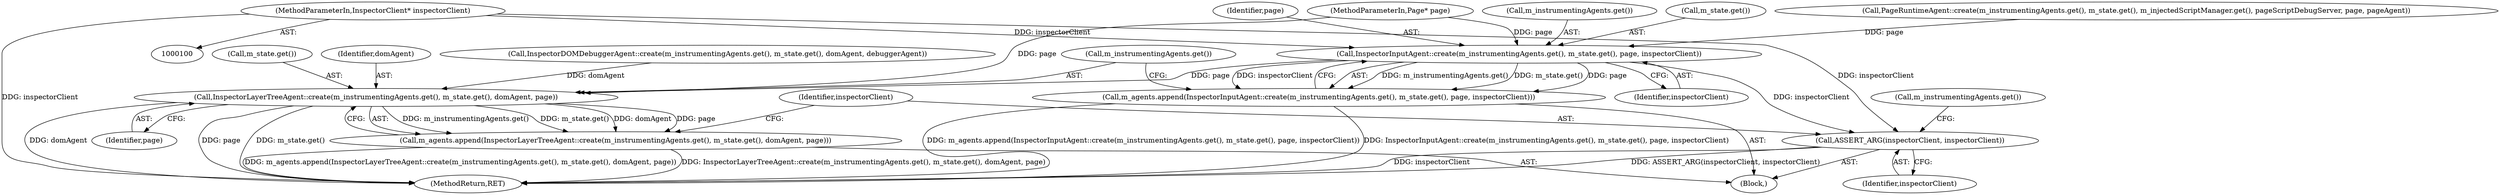 digraph "0_Chrome_d4cd2b2c0953ad7e9fa988c234eb9361be80fe81@pointer" {
"1000102" [label="(MethodParameterIn,InspectorClient* inspectorClient)"];
"1000230" [label="(Call,InspectorInputAgent::create(m_instrumentingAgents.get(), m_state.get(), page, inspectorClient))"];
"1000229" [label="(Call,m_agents.append(InspectorInputAgent::create(m_instrumentingAgents.get(), m_state.get(), page, inspectorClient)))"];
"1000236" [label="(Call,InspectorLayerTreeAgent::create(m_instrumentingAgents.get(), m_state.get(), domAgent, page))"];
"1000235" [label="(Call,m_agents.append(InspectorLayerTreeAgent::create(m_instrumentingAgents.get(), m_state.get(), domAgent, page)))"];
"1000241" [label="(Call,ASSERT_ARG(inspectorClient, inspectorClient))"];
"1000241" [label="(Call,ASSERT_ARG(inspectorClient, inspectorClient))"];
"1000239" [label="(Identifier,domAgent)"];
"1000203" [label="(Call,InspectorDOMDebuggerAgent::create(m_instrumentingAgents.get(), m_state.get(), domAgent, debuggerAgent))"];
"1000247" [label="(MethodReturn,RET)"];
"1000230" [label="(Call,InspectorInputAgent::create(m_instrumentingAgents.get(), m_state.get(), page, inspectorClient))"];
"1000240" [label="(Identifier,page)"];
"1000234" [label="(Identifier,inspectorClient)"];
"1000229" [label="(Call,m_agents.append(InspectorInputAgent::create(m_instrumentingAgents.get(), m_state.get(), page, inspectorClient)))"];
"1000236" [label="(Call,InspectorLayerTreeAgent::create(m_instrumentingAgents.get(), m_state.get(), domAgent, page))"];
"1000233" [label="(Identifier,page)"];
"1000103" [label="(Block,)"];
"1000235" [label="(Call,m_agents.append(InspectorLayerTreeAgent::create(m_instrumentingAgents.get(), m_state.get(), domAgent, page)))"];
"1000231" [label="(Call,m_instrumentingAgents.get())"];
"1000101" [label="(MethodParameterIn,Page* page)"];
"1000245" [label="(Call,m_instrumentingAgents.get())"];
"1000242" [label="(Identifier,inspectorClient)"];
"1000237" [label="(Call,m_instrumentingAgents.get())"];
"1000102" [label="(MethodParameterIn,InspectorClient* inspectorClient)"];
"1000238" [label="(Call,m_state.get())"];
"1000243" [label="(Identifier,inspectorClient)"];
"1000232" [label="(Call,m_state.get())"];
"1000181" [label="(Call,PageRuntimeAgent::create(m_instrumentingAgents.get(), m_state.get(), m_injectedScriptManager.get(), pageScriptDebugServer, page, pageAgent))"];
"1000102" -> "1000100"  [label="AST: "];
"1000102" -> "1000247"  [label="DDG: inspectorClient"];
"1000102" -> "1000230"  [label="DDG: inspectorClient"];
"1000102" -> "1000241"  [label="DDG: inspectorClient"];
"1000230" -> "1000229"  [label="AST: "];
"1000230" -> "1000234"  [label="CFG: "];
"1000231" -> "1000230"  [label="AST: "];
"1000232" -> "1000230"  [label="AST: "];
"1000233" -> "1000230"  [label="AST: "];
"1000234" -> "1000230"  [label="AST: "];
"1000229" -> "1000230"  [label="CFG: "];
"1000230" -> "1000229"  [label="DDG: m_instrumentingAgents.get()"];
"1000230" -> "1000229"  [label="DDG: m_state.get()"];
"1000230" -> "1000229"  [label="DDG: page"];
"1000230" -> "1000229"  [label="DDG: inspectorClient"];
"1000181" -> "1000230"  [label="DDG: page"];
"1000101" -> "1000230"  [label="DDG: page"];
"1000230" -> "1000236"  [label="DDG: page"];
"1000230" -> "1000241"  [label="DDG: inspectorClient"];
"1000229" -> "1000103"  [label="AST: "];
"1000237" -> "1000229"  [label="CFG: "];
"1000229" -> "1000247"  [label="DDG: m_agents.append(InspectorInputAgent::create(m_instrumentingAgents.get(), m_state.get(), page, inspectorClient))"];
"1000229" -> "1000247"  [label="DDG: InspectorInputAgent::create(m_instrumentingAgents.get(), m_state.get(), page, inspectorClient)"];
"1000236" -> "1000235"  [label="AST: "];
"1000236" -> "1000240"  [label="CFG: "];
"1000237" -> "1000236"  [label="AST: "];
"1000238" -> "1000236"  [label="AST: "];
"1000239" -> "1000236"  [label="AST: "];
"1000240" -> "1000236"  [label="AST: "];
"1000235" -> "1000236"  [label="CFG: "];
"1000236" -> "1000247"  [label="DDG: domAgent"];
"1000236" -> "1000247"  [label="DDG: page"];
"1000236" -> "1000247"  [label="DDG: m_state.get()"];
"1000236" -> "1000235"  [label="DDG: m_instrumentingAgents.get()"];
"1000236" -> "1000235"  [label="DDG: m_state.get()"];
"1000236" -> "1000235"  [label="DDG: domAgent"];
"1000236" -> "1000235"  [label="DDG: page"];
"1000203" -> "1000236"  [label="DDG: domAgent"];
"1000101" -> "1000236"  [label="DDG: page"];
"1000235" -> "1000103"  [label="AST: "];
"1000242" -> "1000235"  [label="CFG: "];
"1000235" -> "1000247"  [label="DDG: InspectorLayerTreeAgent::create(m_instrumentingAgents.get(), m_state.get(), domAgent, page)"];
"1000235" -> "1000247"  [label="DDG: m_agents.append(InspectorLayerTreeAgent::create(m_instrumentingAgents.get(), m_state.get(), domAgent, page))"];
"1000241" -> "1000103"  [label="AST: "];
"1000241" -> "1000243"  [label="CFG: "];
"1000242" -> "1000241"  [label="AST: "];
"1000243" -> "1000241"  [label="AST: "];
"1000245" -> "1000241"  [label="CFG: "];
"1000241" -> "1000247"  [label="DDG: inspectorClient"];
"1000241" -> "1000247"  [label="DDG: ASSERT_ARG(inspectorClient, inspectorClient)"];
}
